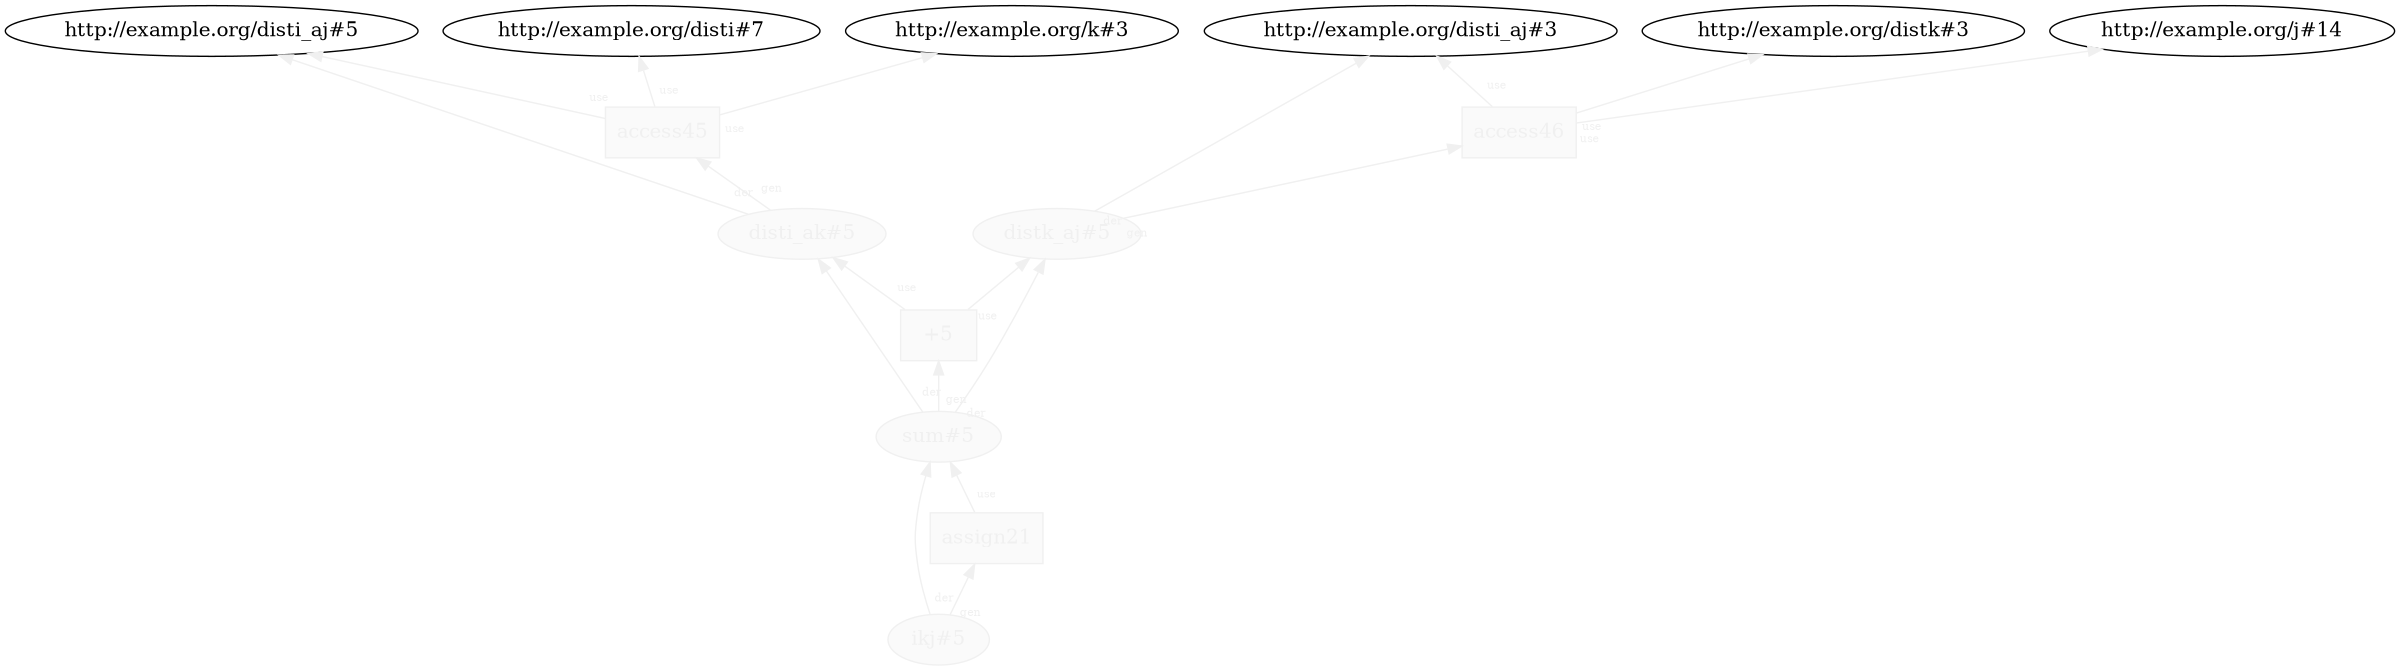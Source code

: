 digraph "PROV" { size="16,12"; rankdir="BT";
"http://example.org/disti_ak#5" [fillcolor="#FAFAFA",color="#F0F0F0",style="filled",fontcolor="#F0F0F0",label="disti_ak#5",URL="http://example.org/disti_ak#5"]
"http://example.org/access45" [fillcolor="#FAFAFA",color="#F0F0F0",shape="polygon",sides="4",style="filled",fontcolor="#F0F0F0",label="access45",URL="http://example.org/access45"]
"http://example.org/disti_ak#5" -> "http://example.org/disti_aj#5" [labelfontsize="8",labeldistance="1.5",labelangle="60.0",rotation="20",taillabel="der",fontcolor="#F0F0F0",color="#F0F0F0"]
"http://example.org/access45" -> "http://example.org/disti#7" [labelfontsize="8",labeldistance="1.5",labelangle="60.0",rotation="20",taillabel="use",fontcolor="#F0F0F0",color="#F0F0F0"]
"http://example.org/access45" -> "http://example.org/k#3" [labelfontsize="8",labeldistance="1.5",labelangle="60.0",rotation="20",taillabel="use",fontcolor="#F0F0F0",color="#F0F0F0"]
"http://example.org/distk_aj#5" [fillcolor="#FAFAFA",color="#F0F0F0",style="filled",fontcolor="#F0F0F0",label="distk_aj#5",URL="http://example.org/distk_aj#5"]
"http://example.org/access46" [fillcolor="#FAFAFA",color="#F0F0F0",shape="polygon",sides="4",style="filled",fontcolor="#F0F0F0",label="access46",URL="http://example.org/access46"]
"http://example.org/distk_aj#5" -> "http://example.org/disti_aj#3" [labelfontsize="8",labeldistance="1.5",labelangle="60.0",rotation="20",taillabel="der",fontcolor="#F0F0F0",color="#F0F0F0"]
"http://example.org/access46" -> "http://example.org/distk#3" [labelfontsize="8",labeldistance="1.5",labelangle="60.0",rotation="20",taillabel="use",fontcolor="#F0F0F0",color="#F0F0F0"]
"http://example.org/access46" -> "http://example.org/j#14" [labelfontsize="8",labeldistance="1.5",labelangle="60.0",rotation="20",taillabel="use",fontcolor="#F0F0F0",color="#F0F0F0"]
"http://example.org/sum#5" [fillcolor="#FAFAFA",color="#F0F0F0",style="filled",fontcolor="#F0F0F0",label="sum#5",URL="http://example.org/sum#5"]
"http://example.org/+5" [fillcolor="#FAFAFA",color="#F0F0F0",shape="polygon",sides="4",style="filled",fontcolor="#F0F0F0",label="+5",URL="http://example.org/+5"]
"http://example.org/sum#5" -> "http://example.org/disti_ak#5" [labelfontsize="8",labeldistance="1.5",labelangle="60.0",rotation="20",taillabel="der",fontcolor="#F0F0F0",color="#F0F0F0"]
"http://example.org/sum#5" -> "http://example.org/distk_aj#5" [labelfontsize="8",labeldistance="1.5",labelangle="60.0",rotation="20",taillabel="der",fontcolor="#F0F0F0",color="#F0F0F0"]
"http://example.org/ikj#5" [fillcolor="#FAFAFA",color="#F0F0F0",style="filled",fontcolor="#F0F0F0",label="ikj#5",URL="http://example.org/ikj#5"]
"http://example.org/assign21" [fillcolor="#FAFAFA",color="#F0F0F0",shape="polygon",sides="4",style="filled",fontcolor="#F0F0F0",label="assign21",URL="http://example.org/assign21"]
"http://example.org/ikj#5" -> "http://example.org/sum#5" [labelfontsize="8",labeldistance="1.5",labelangle="60.0",rotation="20",taillabel="der",fontcolor="#F0F0F0",color="#F0F0F0"]
"http://example.org/+5" -> "http://example.org/disti_ak#5" [labelfontsize="8",labeldistance="1.5",labelangle="60.0",rotation="20",taillabel="use",fontcolor="#F0F0F0",color="#F0F0F0"]
"http://example.org/access45" -> "http://example.org/disti_aj#5" [labelfontsize="8",labeldistance="1.5",labelangle="60.0",rotation="20",taillabel="use",fontcolor="#F0F0F0",color="#F0F0F0"]
"http://example.org/+5" -> "http://example.org/distk_aj#5" [labelfontsize="8",labeldistance="1.5",labelangle="60.0",rotation="20",taillabel="use",fontcolor="#F0F0F0",color="#F0F0F0"]
"http://example.org/access46" -> "http://example.org/disti_aj#3" [labelfontsize="8",labeldistance="1.5",labelangle="60.0",rotation="20",taillabel="use",fontcolor="#F0F0F0",color="#F0F0F0"]
"http://example.org/assign21" -> "http://example.org/sum#5" [labelfontsize="8",labeldistance="1.5",labelangle="60.0",rotation="20",taillabel="use",fontcolor="#F0F0F0",color="#F0F0F0"]
"http://example.org/sum#5" -> "http://example.org/+5" [labelfontsize="8",labeldistance="1.5",labelangle="60.0",rotation="20",taillabel="gen",fontcolor="#F0F0F0",color="#F0F0F0"]
"http://example.org/disti_ak#5" -> "http://example.org/access45" [labelfontsize="8",labeldistance="1.5",labelangle="60.0",rotation="20",taillabel="gen",fontcolor="#F0F0F0",color="#F0F0F0"]
"http://example.org/ikj#5" -> "http://example.org/assign21" [labelfontsize="8",labeldistance="1.5",labelangle="60.0",rotation="20",taillabel="gen",fontcolor="#F0F0F0",color="#F0F0F0"]
"http://example.org/distk_aj#5" -> "http://example.org/access46" [labelfontsize="8",labeldistance="1.5",labelangle="60.0",rotation="20",taillabel="gen",fontcolor="#F0F0F0",color="#F0F0F0"]
}